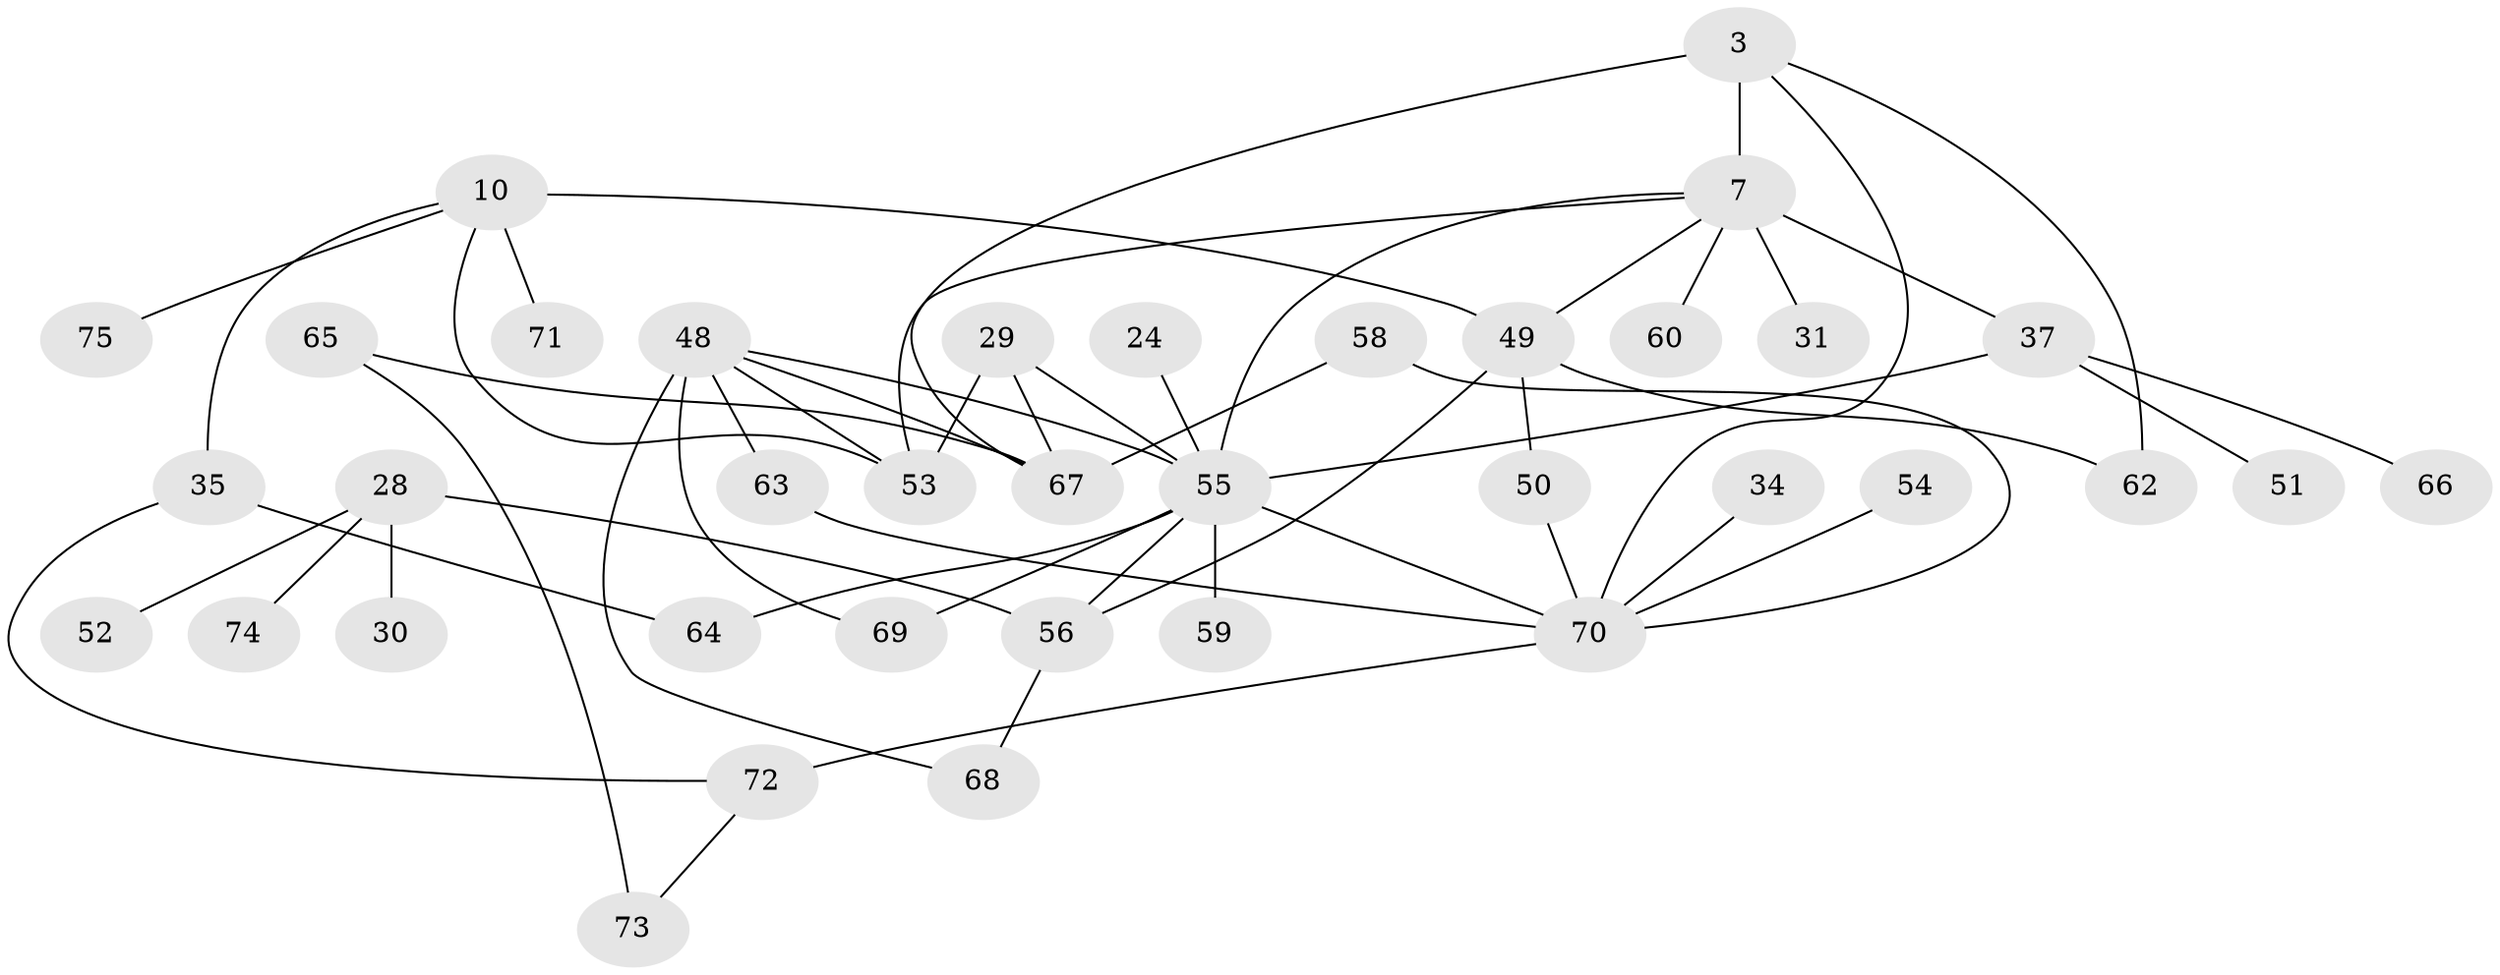 // original degree distribution, {5: 0.08, 6: 0.04, 7: 0.013333333333333334, 4: 0.13333333333333333, 8: 0.013333333333333334, 3: 0.2, 2: 0.30666666666666664, 1: 0.21333333333333335}
// Generated by graph-tools (version 1.1) at 2025/42/03/09/25 04:42:53]
// undirected, 37 vertices, 53 edges
graph export_dot {
graph [start="1"]
  node [color=gray90,style=filled];
  3;
  7 [super="+1"];
  10 [super="+4"];
  24;
  28 [super="+15+19"];
  29;
  30;
  31 [super="+16"];
  34;
  35;
  37 [super="+21"];
  48 [super="+38+25"];
  49 [super="+42"];
  50;
  51 [super="+45"];
  52;
  53 [super="+32+44"];
  54;
  55 [super="+40+46"];
  56 [super="+12"];
  58;
  59;
  60;
  62;
  63 [super="+14+43"];
  64;
  65;
  66;
  67 [super="+26+61"];
  68;
  69 [super="+47"];
  70 [super="+6+17"];
  71;
  72 [super="+57"];
  73;
  74;
  75;
  3 -- 7 [weight=2];
  3 -- 62;
  3 -- 70 [weight=2];
  3 -- 67 [weight=2];
  7 -- 37 [weight=2];
  7 -- 60;
  7 -- 49;
  7 -- 53;
  7 -- 31;
  7 -- 55;
  10 -- 35 [weight=2];
  10 -- 71 [weight=2];
  10 -- 49 [weight=2];
  10 -- 75;
  10 -- 53;
  24 -- 55;
  28 -- 74;
  28 -- 56 [weight=2];
  28 -- 30;
  28 -- 52;
  29 -- 53;
  29 -- 67;
  29 -- 55;
  34 -- 70;
  35 -- 64;
  35 -- 72;
  37 -- 66;
  37 -- 55 [weight=3];
  37 -- 51;
  48 -- 68;
  48 -- 67;
  48 -- 53 [weight=2];
  48 -- 55;
  48 -- 63;
  48 -- 69;
  49 -- 50;
  49 -- 56 [weight=2];
  49 -- 62;
  50 -- 70;
  54 -- 70;
  55 -- 64;
  55 -- 59 [weight=2];
  55 -- 70;
  55 -- 56;
  55 -- 69;
  56 -- 68;
  58 -- 67;
  58 -- 70;
  63 -- 70;
  65 -- 73;
  65 -- 67;
  70 -- 72 [weight=2];
  72 -- 73;
}
